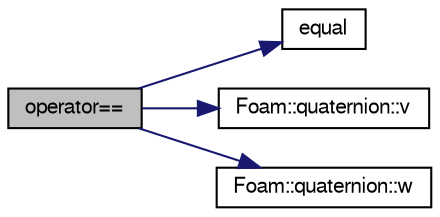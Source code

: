 digraph "operator=="
{
  bgcolor="transparent";
  edge [fontname="FreeSans",fontsize="10",labelfontname="FreeSans",labelfontsize="10"];
  node [fontname="FreeSans",fontsize="10",shape=record];
  rankdir="LR";
  Node119807 [label="operator==",height=0.2,width=0.4,color="black", fillcolor="grey75", style="filled", fontcolor="black"];
  Node119807 -> Node119808 [color="midnightblue",fontsize="10",style="solid",fontname="FreeSans"];
  Node119808 [label="equal",height=0.2,width=0.4,color="black",URL="$a21124.html#a0ed9ee813cd2f52f84744f4b69b370f3"];
  Node119807 -> Node119809 [color="midnightblue",fontsize="10",style="solid",fontname="FreeSans"];
  Node119809 [label="Foam::quaternion::v",height=0.2,width=0.4,color="black",URL="$a28130.html#a0b28d9569e4deded6b9ae485461d0b04",tooltip="Vector part of the quaternion ( = axis of rotation) "];
  Node119807 -> Node119810 [color="midnightblue",fontsize="10",style="solid",fontname="FreeSans"];
  Node119810 [label="Foam::quaternion::w",height=0.2,width=0.4,color="black",URL="$a28130.html#a65b3f9bfe6acd8b71cefd575fab0d05c",tooltip="Scalar part of the quaternion ( = cos(theta/2) for rotation) "];
}
